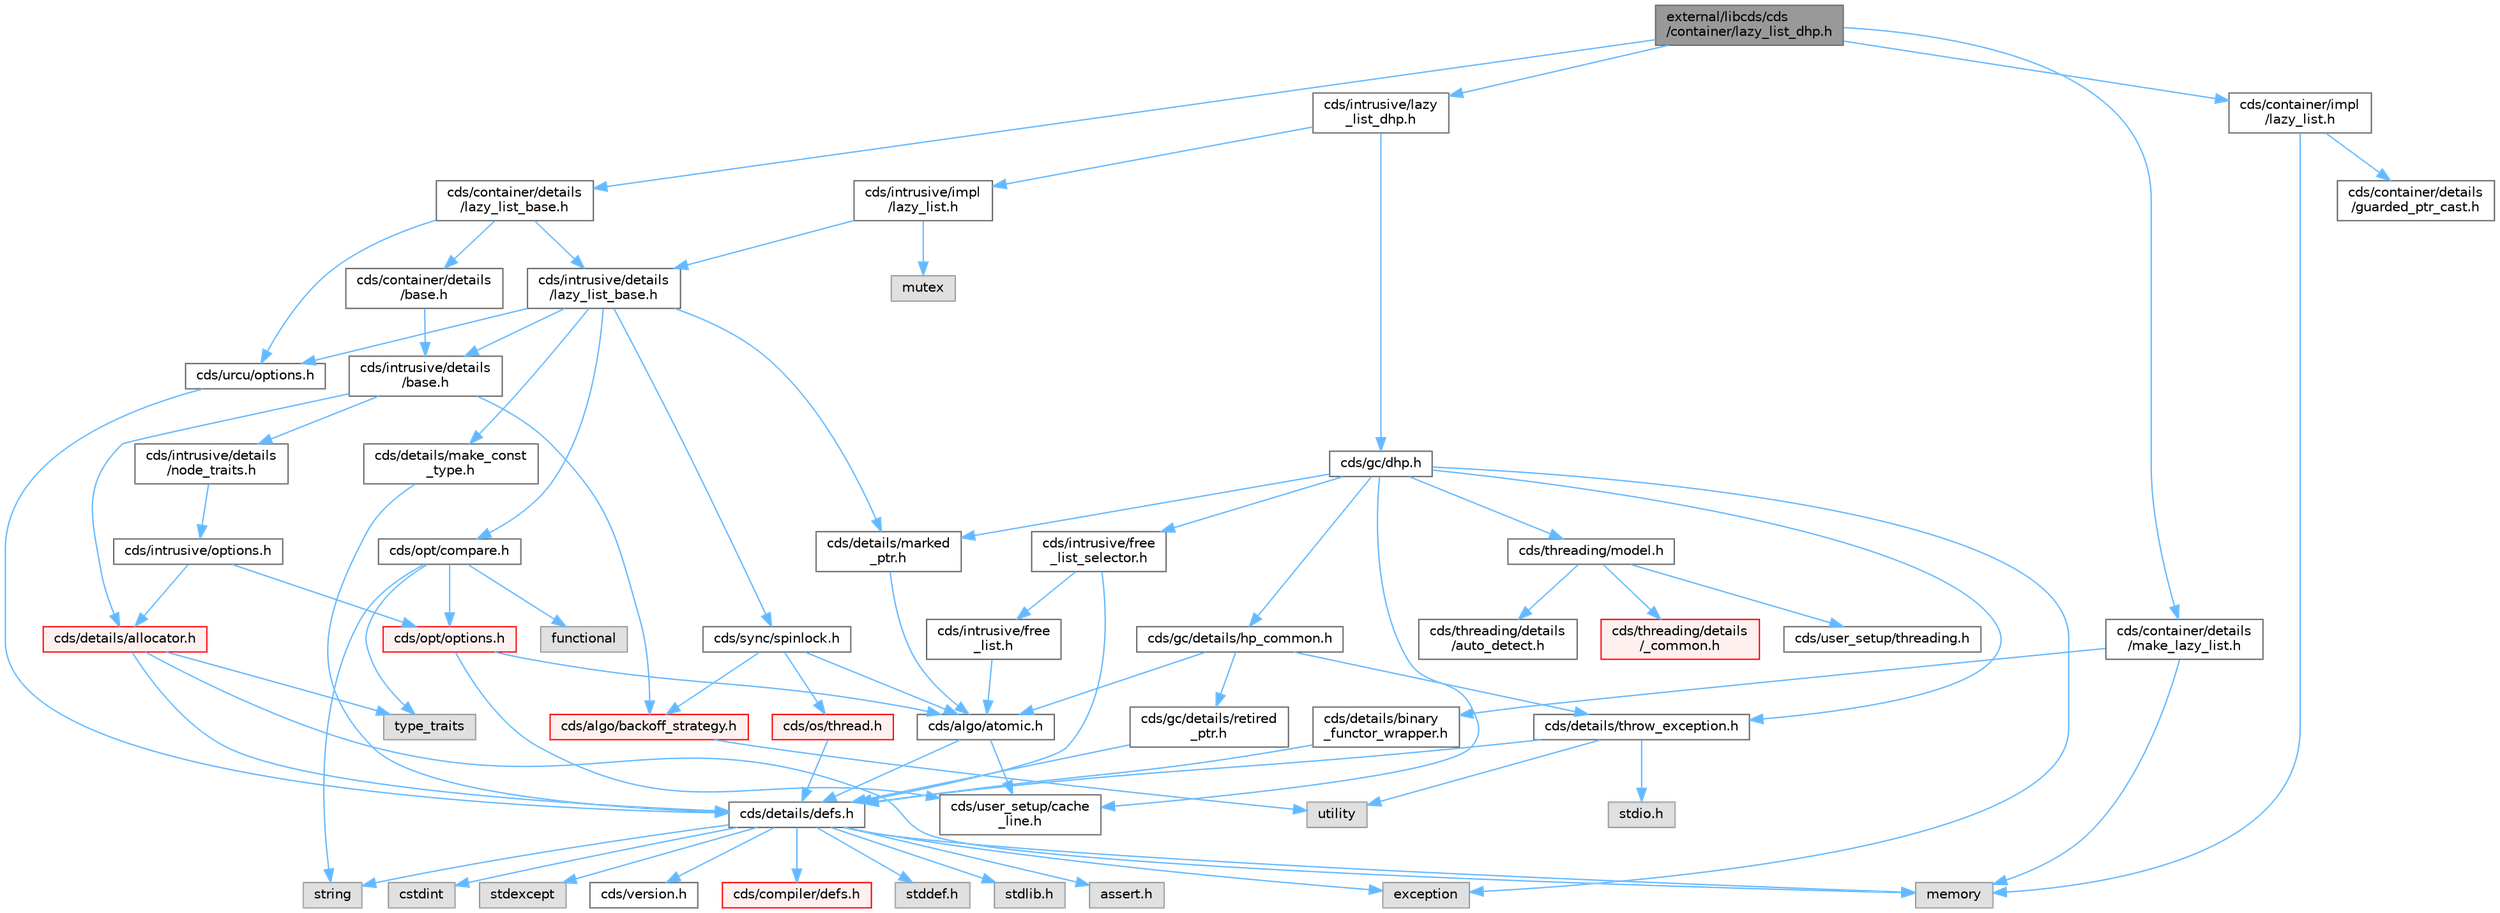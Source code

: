 digraph "external/libcds/cds/container/lazy_list_dhp.h"
{
 // LATEX_PDF_SIZE
  bgcolor="transparent";
  edge [fontname=Helvetica,fontsize=10,labelfontname=Helvetica,labelfontsize=10];
  node [fontname=Helvetica,fontsize=10,shape=box,height=0.2,width=0.4];
  Node1 [id="Node000001",label="external/libcds/cds\l/container/lazy_list_dhp.h",height=0.2,width=0.4,color="gray40", fillcolor="grey60", style="filled", fontcolor="black",tooltip=" "];
  Node1 -> Node2 [id="edge1_Node000001_Node000002",color="steelblue1",style="solid",tooltip=" "];
  Node2 [id="Node000002",label="cds/container/details\l/lazy_list_base.h",height=0.2,width=0.4,color="grey40", fillcolor="white", style="filled",URL="$container_2details_2lazy__list__base_8h.html",tooltip=" "];
  Node2 -> Node3 [id="edge2_Node000002_Node000003",color="steelblue1",style="solid",tooltip=" "];
  Node3 [id="Node000003",label="cds/container/details\l/base.h",height=0.2,width=0.4,color="grey40", fillcolor="white", style="filled",URL="$external_2libcds_2cds_2container_2details_2base_8h.html",tooltip=" "];
  Node3 -> Node4 [id="edge3_Node000003_Node000004",color="steelblue1",style="solid",tooltip=" "];
  Node4 [id="Node000004",label="cds/intrusive/details\l/base.h",height=0.2,width=0.4,color="grey40", fillcolor="white", style="filled",URL="$external_2libcds_2cds_2intrusive_2details_2base_8h.html",tooltip=" "];
  Node4 -> Node5 [id="edge4_Node000004_Node000005",color="steelblue1",style="solid",tooltip=" "];
  Node5 [id="Node000005",label="cds/intrusive/details\l/node_traits.h",height=0.2,width=0.4,color="grey40", fillcolor="white", style="filled",URL="$node__traits_8h.html",tooltip=" "];
  Node5 -> Node6 [id="edge5_Node000005_Node000006",color="steelblue1",style="solid",tooltip=" "];
  Node6 [id="Node000006",label="cds/intrusive/options.h",height=0.2,width=0.4,color="grey40", fillcolor="white", style="filled",URL="$intrusive_2options_8h.html",tooltip=" "];
  Node6 -> Node7 [id="edge6_Node000006_Node000007",color="steelblue1",style="solid",tooltip=" "];
  Node7 [id="Node000007",label="cds/opt/options.h",height=0.2,width=0.4,color="red", fillcolor="#FFF0F0", style="filled",URL="$opt_2options_8h.html",tooltip=" "];
  Node7 -> Node38 [id="edge7_Node000007_Node000038",color="steelblue1",style="solid",tooltip=" "];
  Node38 [id="Node000038",label="cds/user_setup/cache\l_line.h",height=0.2,width=0.4,color="grey40", fillcolor="white", style="filled",URL="$cache__line_8h.html",tooltip="Cache-line size definition"];
  Node7 -> Node39 [id="edge8_Node000007_Node000039",color="steelblue1",style="solid",tooltip=" "];
  Node39 [id="Node000039",label="cds/algo/atomic.h",height=0.2,width=0.4,color="grey40", fillcolor="white", style="filled",URL="$external_2libcds_2cds_2algo_2atomic_8h.html",tooltip=" "];
  Node39 -> Node10 [id="edge9_Node000039_Node000010",color="steelblue1",style="solid",tooltip=" "];
  Node10 [id="Node000010",label="cds/details/defs.h",height=0.2,width=0.4,color="grey40", fillcolor="white", style="filled",URL="$details_2defs_8h.html",tooltip=" "];
  Node10 -> Node11 [id="edge10_Node000010_Node000011",color="steelblue1",style="solid",tooltip=" "];
  Node11 [id="Node000011",label="stddef.h",height=0.2,width=0.4,color="grey60", fillcolor="#E0E0E0", style="filled",tooltip=" "];
  Node10 -> Node12 [id="edge11_Node000010_Node000012",color="steelblue1",style="solid",tooltip=" "];
  Node12 [id="Node000012",label="stdlib.h",height=0.2,width=0.4,color="grey60", fillcolor="#E0E0E0", style="filled",tooltip=" "];
  Node10 -> Node13 [id="edge12_Node000010_Node000013",color="steelblue1",style="solid",tooltip=" "];
  Node13 [id="Node000013",label="assert.h",height=0.2,width=0.4,color="grey60", fillcolor="#E0E0E0", style="filled",tooltip=" "];
  Node10 -> Node14 [id="edge13_Node000010_Node000014",color="steelblue1",style="solid",tooltip=" "];
  Node14 [id="Node000014",label="cstdint",height=0.2,width=0.4,color="grey60", fillcolor="#E0E0E0", style="filled",tooltip=" "];
  Node10 -> Node15 [id="edge14_Node000010_Node000015",color="steelblue1",style="solid",tooltip=" "];
  Node15 [id="Node000015",label="exception",height=0.2,width=0.4,color="grey60", fillcolor="#E0E0E0", style="filled",tooltip=" "];
  Node10 -> Node16 [id="edge15_Node000010_Node000016",color="steelblue1",style="solid",tooltip=" "];
  Node16 [id="Node000016",label="stdexcept",height=0.2,width=0.4,color="grey60", fillcolor="#E0E0E0", style="filled",tooltip=" "];
  Node10 -> Node17 [id="edge16_Node000010_Node000017",color="steelblue1",style="solid",tooltip=" "];
  Node17 [id="Node000017",label="string",height=0.2,width=0.4,color="grey60", fillcolor="#E0E0E0", style="filled",tooltip=" "];
  Node10 -> Node18 [id="edge17_Node000010_Node000018",color="steelblue1",style="solid",tooltip=" "];
  Node18 [id="Node000018",label="memory",height=0.2,width=0.4,color="grey60", fillcolor="#E0E0E0", style="filled",tooltip=" "];
  Node10 -> Node19 [id="edge18_Node000010_Node000019",color="steelblue1",style="solid",tooltip=" "];
  Node19 [id="Node000019",label="cds/version.h",height=0.2,width=0.4,color="grey40", fillcolor="white", style="filled",URL="$external_2libcds_2cds_2version_8h.html",tooltip=" "];
  Node10 -> Node20 [id="edge19_Node000010_Node000020",color="steelblue1",style="solid",tooltip=" "];
  Node20 [id="Node000020",label="cds/compiler/defs.h",height=0.2,width=0.4,color="red", fillcolor="#FFF0F0", style="filled",URL="$compiler_2defs_8h.html",tooltip=" "];
  Node39 -> Node38 [id="edge20_Node000039_Node000038",color="steelblue1",style="solid",tooltip=" "];
  Node6 -> Node40 [id="edge21_Node000006_Node000040",color="steelblue1",style="solid",tooltip=" "];
  Node40 [id="Node000040",label="cds/details/allocator.h",height=0.2,width=0.4,color="red", fillcolor="#FFF0F0", style="filled",URL="$external_2libcds_2cds_2details_2allocator_8h.html",tooltip=" "];
  Node40 -> Node41 [id="edge22_Node000040_Node000041",color="steelblue1",style="solid",tooltip=" "];
  Node41 [id="Node000041",label="type_traits",height=0.2,width=0.4,color="grey60", fillcolor="#E0E0E0", style="filled",tooltip=" "];
  Node40 -> Node18 [id="edge23_Node000040_Node000018",color="steelblue1",style="solid",tooltip=" "];
  Node40 -> Node10 [id="edge24_Node000040_Node000010",color="steelblue1",style="solid",tooltip=" "];
  Node4 -> Node40 [id="edge25_Node000004_Node000040",color="steelblue1",style="solid",tooltip=" "];
  Node4 -> Node42 [id="edge26_Node000004_Node000042",color="steelblue1",style="solid",tooltip=" "];
  Node42 [id="Node000042",label="cds/algo/backoff_strategy.h",height=0.2,width=0.4,color="red", fillcolor="#FFF0F0", style="filled",URL="$backoff__strategy_8h.html",tooltip=" "];
  Node42 -> Node37 [id="edge27_Node000042_Node000037",color="steelblue1",style="solid",tooltip=" "];
  Node37 [id="Node000037",label="utility",height=0.2,width=0.4,color="grey60", fillcolor="#E0E0E0", style="filled",tooltip=" "];
  Node2 -> Node46 [id="edge28_Node000002_Node000046",color="steelblue1",style="solid",tooltip=" "];
  Node46 [id="Node000046",label="cds/intrusive/details\l/lazy_list_base.h",height=0.2,width=0.4,color="grey40", fillcolor="white", style="filled",URL="$intrusive_2details_2lazy__list__base_8h.html",tooltip=" "];
  Node46 -> Node4 [id="edge29_Node000046_Node000004",color="steelblue1",style="solid",tooltip=" "];
  Node46 -> Node47 [id="edge30_Node000046_Node000047",color="steelblue1",style="solid",tooltip=" "];
  Node47 [id="Node000047",label="cds/opt/compare.h",height=0.2,width=0.4,color="grey40", fillcolor="white", style="filled",URL="$external_2libcds_2cds_2opt_2compare_8h.html",tooltip=" "];
  Node47 -> Node41 [id="edge31_Node000047_Node000041",color="steelblue1",style="solid",tooltip=" "];
  Node47 -> Node48 [id="edge32_Node000047_Node000048",color="steelblue1",style="solid",tooltip=" "];
  Node48 [id="Node000048",label="functional",height=0.2,width=0.4,color="grey60", fillcolor="#E0E0E0", style="filled",tooltip=" "];
  Node47 -> Node17 [id="edge33_Node000047_Node000017",color="steelblue1",style="solid",tooltip=" "];
  Node47 -> Node7 [id="edge34_Node000047_Node000007",color="steelblue1",style="solid",tooltip=" "];
  Node46 -> Node49 [id="edge35_Node000046_Node000049",color="steelblue1",style="solid",tooltip=" "];
  Node49 [id="Node000049",label="cds/details/marked\l_ptr.h",height=0.2,width=0.4,color="grey40", fillcolor="white", style="filled",URL="$marked__ptr_8h.html",tooltip=" "];
  Node49 -> Node39 [id="edge36_Node000049_Node000039",color="steelblue1",style="solid",tooltip=" "];
  Node46 -> Node50 [id="edge37_Node000046_Node000050",color="steelblue1",style="solid",tooltip=" "];
  Node50 [id="Node000050",label="cds/details/make_const\l_type.h",height=0.2,width=0.4,color="grey40", fillcolor="white", style="filled",URL="$make__const__type_8h.html",tooltip=" "];
  Node50 -> Node10 [id="edge38_Node000050_Node000010",color="steelblue1",style="solid",tooltip=" "];
  Node46 -> Node51 [id="edge39_Node000046_Node000051",color="steelblue1",style="solid",tooltip=" "];
  Node51 [id="Node000051",label="cds/sync/spinlock.h",height=0.2,width=0.4,color="grey40", fillcolor="white", style="filled",URL="$sync_2spinlock_8h.html",tooltip=" "];
  Node51 -> Node39 [id="edge40_Node000051_Node000039",color="steelblue1",style="solid",tooltip=" "];
  Node51 -> Node52 [id="edge41_Node000051_Node000052",color="steelblue1",style="solid",tooltip=" "];
  Node52 [id="Node000052",label="cds/os/thread.h",height=0.2,width=0.4,color="red", fillcolor="#FFF0F0", style="filled",URL="$cds_2os_2thread_8h.html",tooltip=" "];
  Node52 -> Node10 [id="edge42_Node000052_Node000010",color="steelblue1",style="solid",tooltip=" "];
  Node51 -> Node42 [id="edge43_Node000051_Node000042",color="steelblue1",style="solid",tooltip=" "];
  Node46 -> Node55 [id="edge44_Node000046_Node000055",color="steelblue1",style="solid",tooltip=" "];
  Node55 [id="Node000055",label="cds/urcu/options.h",height=0.2,width=0.4,color="grey40", fillcolor="white", style="filled",URL="$urcu_2options_8h.html",tooltip=" "];
  Node55 -> Node10 [id="edge45_Node000055_Node000010",color="steelblue1",style="solid",tooltip=" "];
  Node2 -> Node55 [id="edge46_Node000002_Node000055",color="steelblue1",style="solid",tooltip=" "];
  Node1 -> Node56 [id="edge47_Node000001_Node000056",color="steelblue1",style="solid",tooltip=" "];
  Node56 [id="Node000056",label="cds/intrusive/lazy\l_list_dhp.h",height=0.2,width=0.4,color="grey40", fillcolor="white", style="filled",URL="$intrusive_2lazy__list__dhp_8h.html",tooltip=" "];
  Node56 -> Node57 [id="edge48_Node000056_Node000057",color="steelblue1",style="solid",tooltip=" "];
  Node57 [id="Node000057",label="cds/intrusive/impl\l/lazy_list.h",height=0.2,width=0.4,color="grey40", fillcolor="white", style="filled",URL="$intrusive_2impl_2lazy__list_8h.html",tooltip=" "];
  Node57 -> Node58 [id="edge49_Node000057_Node000058",color="steelblue1",style="solid",tooltip=" "];
  Node58 [id="Node000058",label="mutex",height=0.2,width=0.4,color="grey60", fillcolor="#E0E0E0", style="filled",tooltip=" "];
  Node57 -> Node46 [id="edge50_Node000057_Node000046",color="steelblue1",style="solid",tooltip=" "];
  Node56 -> Node59 [id="edge51_Node000056_Node000059",color="steelblue1",style="solid",tooltip=" "];
  Node59 [id="Node000059",label="cds/gc/dhp.h",height=0.2,width=0.4,color="grey40", fillcolor="white", style="filled",URL="$dhp_8h.html",tooltip=" "];
  Node59 -> Node15 [id="edge52_Node000059_Node000015",color="steelblue1",style="solid",tooltip=" "];
  Node59 -> Node60 [id="edge53_Node000059_Node000060",color="steelblue1",style="solid",tooltip=" "];
  Node60 [id="Node000060",label="cds/gc/details/hp_common.h",height=0.2,width=0.4,color="grey40", fillcolor="white", style="filled",URL="$hp__common_8h.html",tooltip=" "];
  Node60 -> Node39 [id="edge54_Node000060_Node000039",color="steelblue1",style="solid",tooltip=" "];
  Node60 -> Node61 [id="edge55_Node000060_Node000061",color="steelblue1",style="solid",tooltip=" "];
  Node61 [id="Node000061",label="cds/gc/details/retired\l_ptr.h",height=0.2,width=0.4,color="grey40", fillcolor="white", style="filled",URL="$retired__ptr_8h.html",tooltip=" "];
  Node61 -> Node10 [id="edge56_Node000061_Node000010",color="steelblue1",style="solid",tooltip=" "];
  Node60 -> Node35 [id="edge57_Node000060_Node000035",color="steelblue1",style="solid",tooltip=" "];
  Node35 [id="Node000035",label="cds/details/throw_exception.h",height=0.2,width=0.4,color="grey40", fillcolor="white", style="filled",URL="$throw__exception_8h.html",tooltip=" "];
  Node35 -> Node10 [id="edge58_Node000035_Node000010",color="steelblue1",style="solid",tooltip=" "];
  Node35 -> Node36 [id="edge59_Node000035_Node000036",color="steelblue1",style="solid",tooltip=" "];
  Node36 [id="Node000036",label="stdio.h",height=0.2,width=0.4,color="grey60", fillcolor="#E0E0E0", style="filled",tooltip=" "];
  Node35 -> Node37 [id="edge60_Node000035_Node000037",color="steelblue1",style="solid",tooltip=" "];
  Node59 -> Node62 [id="edge61_Node000059_Node000062",color="steelblue1",style="solid",tooltip=" "];
  Node62 [id="Node000062",label="cds/threading/model.h",height=0.2,width=0.4,color="grey40", fillcolor="white", style="filled",URL="$model_8h.html",tooltip=" "];
  Node62 -> Node63 [id="edge62_Node000062_Node000063",color="steelblue1",style="solid",tooltip=" "];
  Node63 [id="Node000063",label="cds/threading/details\l/_common.h",height=0.2,width=0.4,color="red", fillcolor="#FFF0F0", style="filled",URL="$__common_8h.html",tooltip=" "];
  Node62 -> Node69 [id="edge63_Node000062_Node000069",color="steelblue1",style="solid",tooltip=" "];
  Node69 [id="Node000069",label="cds/user_setup/threading.h",height=0.2,width=0.4,color="grey40", fillcolor="white", style="filled",URL="$external_2libcds_2cds_2user__setup_2threading_8h.html",tooltip=" "];
  Node62 -> Node70 [id="edge64_Node000062_Node000070",color="steelblue1",style="solid",tooltip=" "];
  Node70 [id="Node000070",label="cds/threading/details\l/auto_detect.h",height=0.2,width=0.4,color="grey40", fillcolor="white", style="filled",URL="$auto__detect_8h.html",tooltip=" "];
  Node59 -> Node71 [id="edge65_Node000059_Node000071",color="steelblue1",style="solid",tooltip=" "];
  Node71 [id="Node000071",label="cds/intrusive/free\l_list_selector.h",height=0.2,width=0.4,color="grey40", fillcolor="white", style="filled",URL="$free__list__selector_8h.html",tooltip=" "];
  Node71 -> Node10 [id="edge66_Node000071_Node000010",color="steelblue1",style="solid",tooltip=" "];
  Node71 -> Node72 [id="edge67_Node000071_Node000072",color="steelblue1",style="solid",tooltip=" "];
  Node72 [id="Node000072",label="cds/intrusive/free\l_list.h",height=0.2,width=0.4,color="grey40", fillcolor="white", style="filled",URL="$free__list_8h.html",tooltip=" "];
  Node72 -> Node39 [id="edge68_Node000072_Node000039",color="steelblue1",style="solid",tooltip=" "];
  Node59 -> Node35 [id="edge69_Node000059_Node000035",color="steelblue1",style="solid",tooltip=" "];
  Node59 -> Node49 [id="edge70_Node000059_Node000049",color="steelblue1",style="solid",tooltip=" "];
  Node59 -> Node38 [id="edge71_Node000059_Node000038",color="steelblue1",style="solid",tooltip=" "];
  Node1 -> Node73 [id="edge72_Node000001_Node000073",color="steelblue1",style="solid",tooltip=" "];
  Node73 [id="Node000073",label="cds/container/details\l/make_lazy_list.h",height=0.2,width=0.4,color="grey40", fillcolor="white", style="filled",URL="$make__lazy__list_8h.html",tooltip=" "];
  Node73 -> Node74 [id="edge73_Node000073_Node000074",color="steelblue1",style="solid",tooltip=" "];
  Node74 [id="Node000074",label="cds/details/binary\l_functor_wrapper.h",height=0.2,width=0.4,color="grey40", fillcolor="white", style="filled",URL="$binary__functor__wrapper_8h.html",tooltip=" "];
  Node74 -> Node10 [id="edge74_Node000074_Node000010",color="steelblue1",style="solid",tooltip=" "];
  Node73 -> Node18 [id="edge75_Node000073_Node000018",color="steelblue1",style="solid",tooltip=" "];
  Node1 -> Node75 [id="edge76_Node000001_Node000075",color="steelblue1",style="solid",tooltip=" "];
  Node75 [id="Node000075",label="cds/container/impl\l/lazy_list.h",height=0.2,width=0.4,color="grey40", fillcolor="white", style="filled",URL="$container_2impl_2lazy__list_8h.html",tooltip=" "];
  Node75 -> Node18 [id="edge77_Node000075_Node000018",color="steelblue1",style="solid",tooltip=" "];
  Node75 -> Node76 [id="edge78_Node000075_Node000076",color="steelblue1",style="solid",tooltip=" "];
  Node76 [id="Node000076",label="cds/container/details\l/guarded_ptr_cast.h",height=0.2,width=0.4,color="grey40", fillcolor="white", style="filled",URL="$guarded__ptr__cast_8h.html",tooltip=" "];
}
